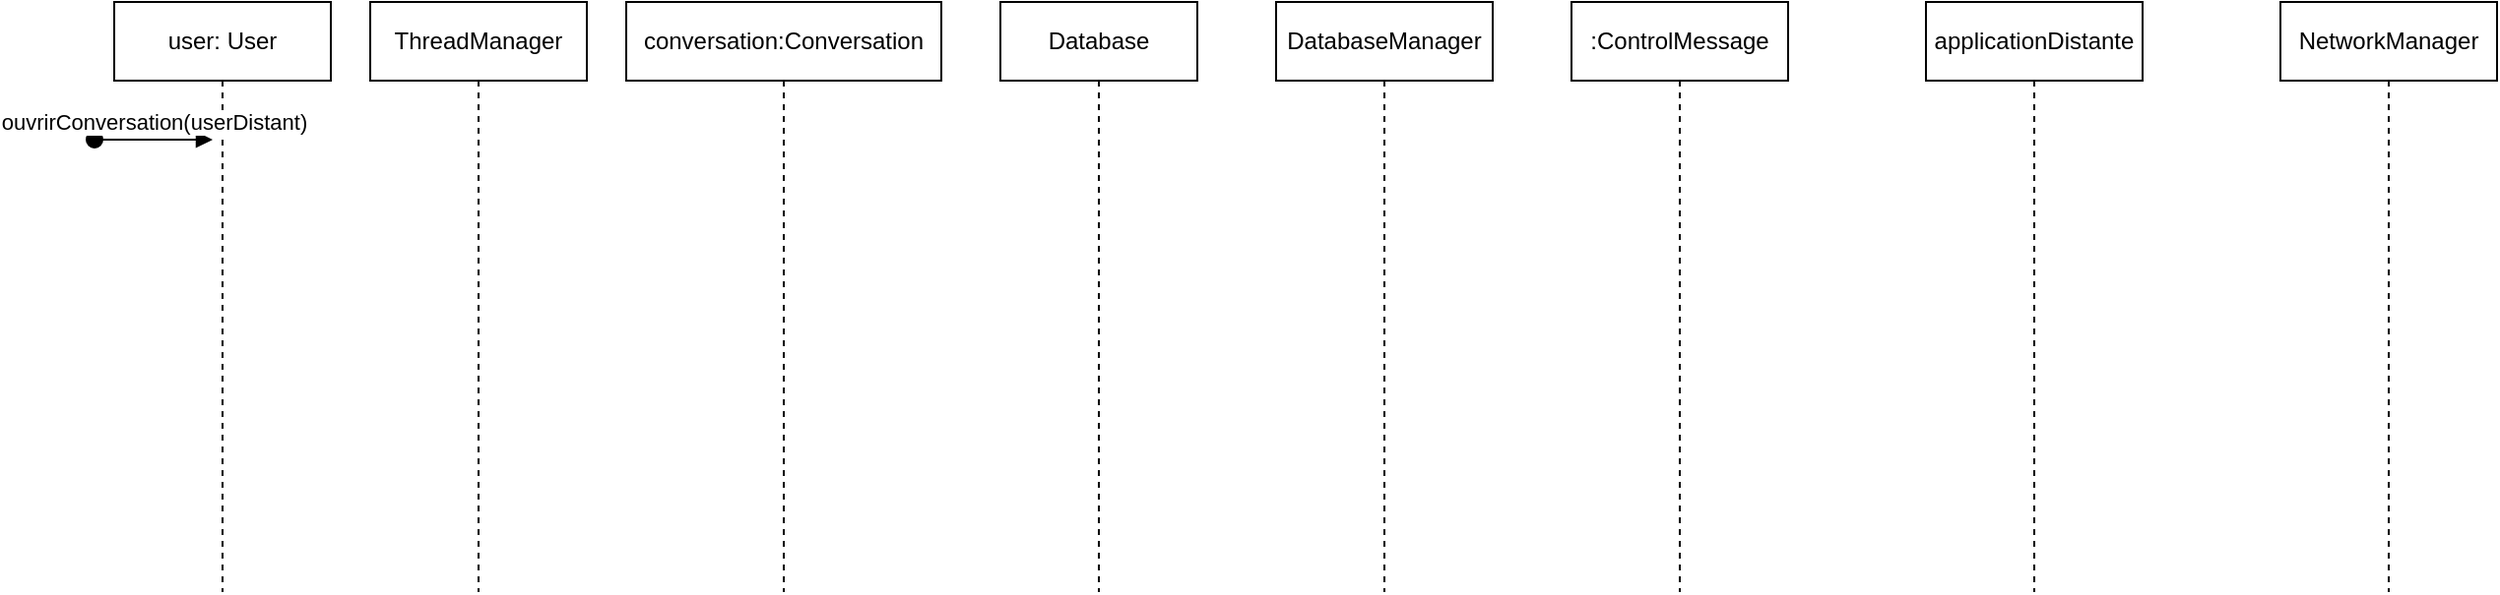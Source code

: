 <mxfile version="20.5.3" type="github">
  <diagram id="oLp3McyHBTVur9SQaZkK" name="Página-1">
    <mxGraphModel dx="782" dy="392" grid="1" gridSize="10" guides="1" tooltips="1" connect="1" arrows="1" fold="1" page="1" pageScale="1" pageWidth="827" pageHeight="1169" math="0" shadow="0">
      <root>
        <mxCell id="0" />
        <mxCell id="1" parent="0" />
        <mxCell id="u8E2FWptmw1ERIgbATou-3" value="conversation:Conversation" style="shape=umlLifeline;perimeter=lifelinePerimeter;whiteSpace=wrap;html=1;container=1;collapsible=0;recursiveResize=0;outlineConnect=0;" vertex="1" parent="1">
          <mxGeometry x="340" width="160" height="300" as="geometry" />
        </mxCell>
        <mxCell id="u8E2FWptmw1ERIgbATou-4" value="Database" style="shape=umlLifeline;perimeter=lifelinePerimeter;whiteSpace=wrap;html=1;container=1;collapsible=0;recursiveResize=0;outlineConnect=0;" vertex="1" parent="1">
          <mxGeometry x="530" width="100" height="300" as="geometry" />
        </mxCell>
        <mxCell id="u8E2FWptmw1ERIgbATou-5" value="DatabaseManager" style="shape=umlLifeline;perimeter=lifelinePerimeter;whiteSpace=wrap;html=1;container=1;collapsible=0;recursiveResize=0;outlineConnect=0;" vertex="1" parent="1">
          <mxGeometry x="670" width="110" height="300" as="geometry" />
        </mxCell>
        <mxCell id="u8E2FWptmw1ERIgbATou-6" value=":ControlMessage" style="shape=umlLifeline;perimeter=lifelinePerimeter;whiteSpace=wrap;html=1;container=1;collapsible=0;recursiveResize=0;outlineConnect=0;" vertex="1" parent="1">
          <mxGeometry x="820" width="110" height="300" as="geometry" />
        </mxCell>
        <mxCell id="u8E2FWptmw1ERIgbATou-8" value="NetworkManager" style="shape=umlLifeline;perimeter=lifelinePerimeter;whiteSpace=wrap;html=1;container=1;collapsible=0;recursiveResize=0;outlineConnect=0;" vertex="1" parent="1">
          <mxGeometry x="1180" width="110" height="300" as="geometry" />
        </mxCell>
        <mxCell id="u8E2FWptmw1ERIgbATou-9" value="ThreadManager" style="shape=umlLifeline;perimeter=lifelinePerimeter;whiteSpace=wrap;html=1;container=1;collapsible=0;recursiveResize=0;outlineConnect=0;" vertex="1" parent="1">
          <mxGeometry x="210" width="110" height="300" as="geometry" />
        </mxCell>
        <mxCell id="u8E2FWptmw1ERIgbATou-10" value="applicationDistante" style="shape=umlLifeline;perimeter=lifelinePerimeter;whiteSpace=wrap;html=1;container=1;collapsible=0;recursiveResize=0;outlineConnect=0;" vertex="1" parent="1">
          <mxGeometry x="1000" width="110" height="300" as="geometry" />
        </mxCell>
        <mxCell id="u8E2FWptmw1ERIgbATou-11" value="user: User" style="shape=umlLifeline;perimeter=lifelinePerimeter;whiteSpace=wrap;html=1;container=1;collapsible=0;recursiveResize=0;outlineConnect=0;" vertex="1" parent="1">
          <mxGeometry x="80" width="110" height="300" as="geometry" />
        </mxCell>
        <mxCell id="u8E2FWptmw1ERIgbATou-12" value="ouvrirConversation(userDistant)" style="html=1;verticalAlign=bottom;startArrow=oval;startFill=1;endArrow=block;startSize=8;rounded=0;" edge="1" parent="u8E2FWptmw1ERIgbATou-11">
          <mxGeometry width="60" relative="1" as="geometry">
            <mxPoint x="-10" y="70" as="sourcePoint" />
            <mxPoint x="50" y="70" as="targetPoint" />
            <mxPoint as="offset" />
          </mxGeometry>
        </mxCell>
      </root>
    </mxGraphModel>
  </diagram>
</mxfile>
